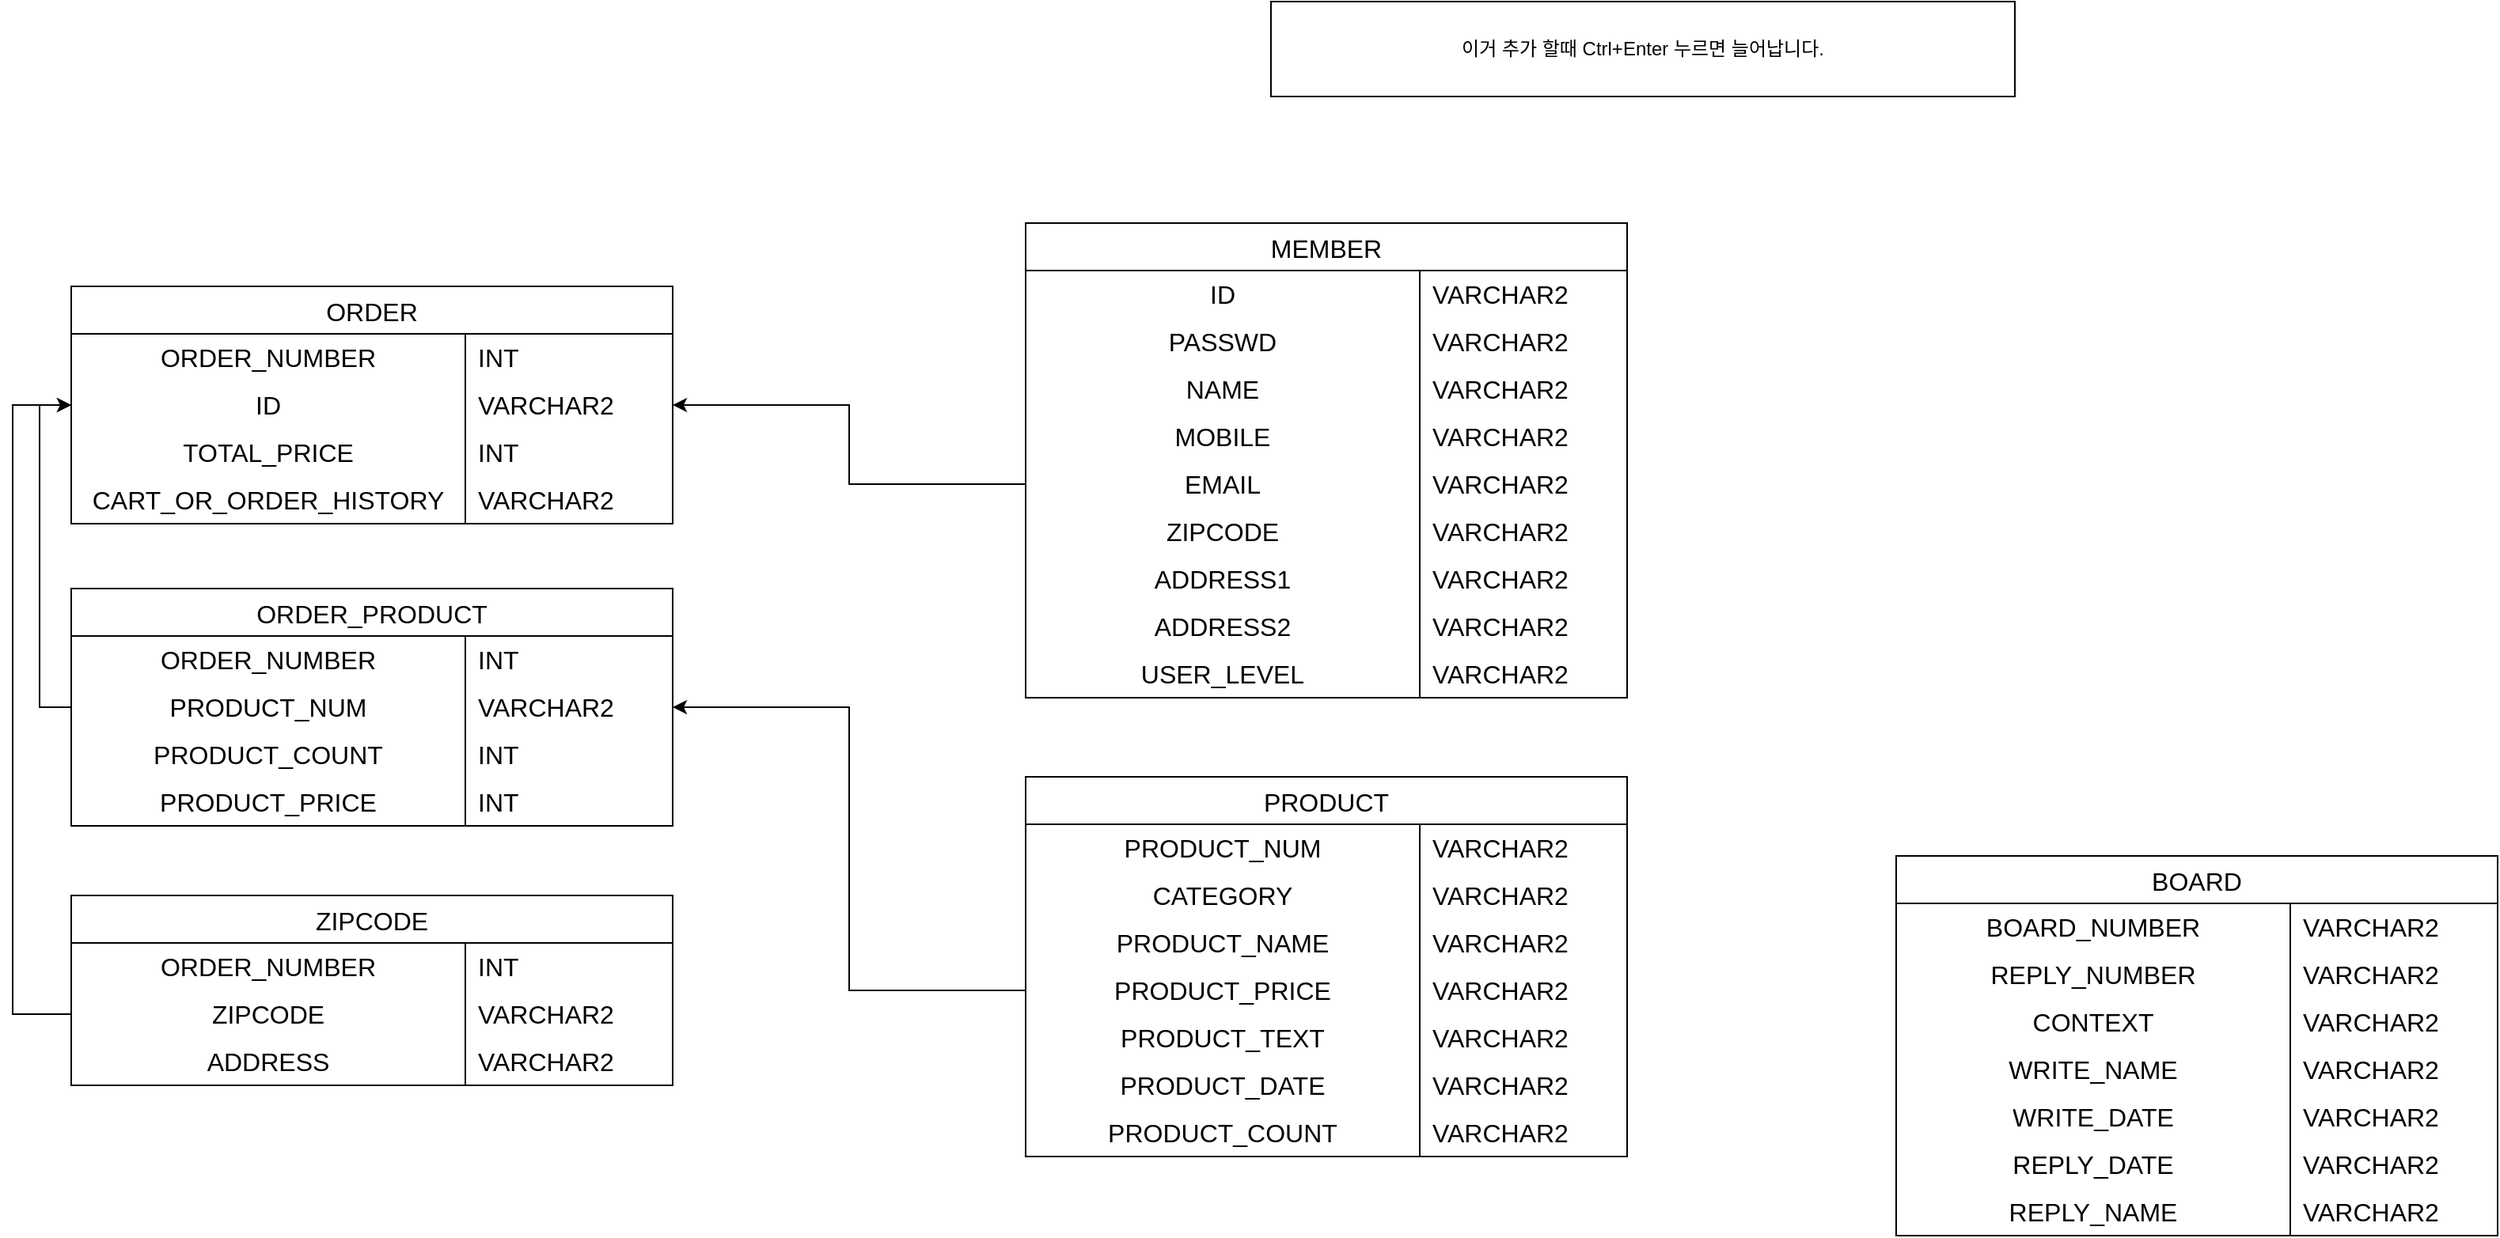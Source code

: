 <mxfile version="21.3.6" type="github">
  <diagram id="C5RBs43oDa-KdzZeNtuy" name="Page-1">
    <mxGraphModel dx="2442" dy="805" grid="1" gridSize="10" guides="1" tooltips="1" connect="1" arrows="1" fold="1" page="1" pageScale="1" pageWidth="827" pageHeight="1169" math="0" shadow="0">
      <root>
        <mxCell id="WIyWlLk6GJQsqaUBKTNV-0" />
        <mxCell id="WIyWlLk6GJQsqaUBKTNV-1" parent="WIyWlLk6GJQsqaUBKTNV-0" />
        <mxCell id="PzeA1g8t8roRzbbfNwXk-88" value="MEMBER" style="shape=table;startSize=30;container=1;collapsible=0;childLayout=tableLayout;fixedRows=1;rowLines=0;fontStyle=0;strokeColor=default;fontSize=16;" parent="WIyWlLk6GJQsqaUBKTNV-1" vertex="1">
          <mxGeometry y="170" width="380" height="300" as="geometry" />
        </mxCell>
        <mxCell id="PzeA1g8t8roRzbbfNwXk-89" value="" style="shape=tableRow;horizontal=0;startSize=0;swimlaneHead=0;swimlaneBody=0;top=0;left=0;bottom=0;right=0;collapsible=0;dropTarget=0;fillColor=none;points=[[0,0.5],[1,0.5]];portConstraint=eastwest;strokeColor=inherit;fontSize=16;" parent="PzeA1g8t8roRzbbfNwXk-88" vertex="1">
          <mxGeometry y="30" width="380" height="30" as="geometry" />
        </mxCell>
        <mxCell id="PzeA1g8t8roRzbbfNwXk-90" value="ID" style="shape=partialRectangle;html=1;whiteSpace=wrap;connectable=0;fillColor=none;top=0;left=0;bottom=0;right=0;overflow=hidden;pointerEvents=1;strokeColor=inherit;fontSize=16;" parent="PzeA1g8t8roRzbbfNwXk-89" vertex="1">
          <mxGeometry width="249" height="30" as="geometry">
            <mxRectangle width="249" height="30" as="alternateBounds" />
          </mxGeometry>
        </mxCell>
        <mxCell id="PzeA1g8t8roRzbbfNwXk-91" value="VARCHAR2" style="shape=partialRectangle;html=1;whiteSpace=wrap;connectable=0;fillColor=none;top=0;left=0;bottom=0;right=0;align=left;spacingLeft=6;overflow=hidden;strokeColor=inherit;fontSize=16;" parent="PzeA1g8t8roRzbbfNwXk-89" vertex="1">
          <mxGeometry x="249" width="131" height="30" as="geometry">
            <mxRectangle width="131" height="30" as="alternateBounds" />
          </mxGeometry>
        </mxCell>
        <mxCell id="PzeA1g8t8roRzbbfNwXk-92" value="" style="shape=tableRow;horizontal=0;startSize=0;swimlaneHead=0;swimlaneBody=0;top=0;left=0;bottom=0;right=0;collapsible=0;dropTarget=0;fillColor=none;points=[[0,0.5],[1,0.5]];portConstraint=eastwest;strokeColor=inherit;fontSize=16;" parent="PzeA1g8t8roRzbbfNwXk-88" vertex="1">
          <mxGeometry y="60" width="380" height="30" as="geometry" />
        </mxCell>
        <mxCell id="PzeA1g8t8roRzbbfNwXk-93" value="PASSWD" style="shape=partialRectangle;html=1;whiteSpace=wrap;connectable=0;fillColor=none;top=0;left=0;bottom=0;right=0;overflow=hidden;strokeColor=inherit;fontSize=16;" parent="PzeA1g8t8roRzbbfNwXk-92" vertex="1">
          <mxGeometry width="249" height="30" as="geometry">
            <mxRectangle width="249" height="30" as="alternateBounds" />
          </mxGeometry>
        </mxCell>
        <mxCell id="PzeA1g8t8roRzbbfNwXk-94" value="VARCHAR2" style="shape=partialRectangle;html=1;whiteSpace=wrap;connectable=0;fillColor=none;top=0;left=0;bottom=0;right=0;align=left;spacingLeft=6;overflow=hidden;strokeColor=inherit;fontSize=16;" parent="PzeA1g8t8roRzbbfNwXk-92" vertex="1">
          <mxGeometry x="249" width="131" height="30" as="geometry">
            <mxRectangle width="131" height="30" as="alternateBounds" />
          </mxGeometry>
        </mxCell>
        <mxCell id="PzeA1g8t8roRzbbfNwXk-95" value="" style="shape=tableRow;horizontal=0;startSize=0;swimlaneHead=0;swimlaneBody=0;top=0;left=0;bottom=0;right=0;collapsible=0;dropTarget=0;fillColor=none;points=[[0,0.5],[1,0.5]];portConstraint=eastwest;strokeColor=inherit;fontSize=16;" parent="PzeA1g8t8roRzbbfNwXk-88" vertex="1">
          <mxGeometry y="90" width="380" height="30" as="geometry" />
        </mxCell>
        <mxCell id="PzeA1g8t8roRzbbfNwXk-96" value="NAME" style="shape=partialRectangle;html=1;whiteSpace=wrap;connectable=0;fillColor=none;top=0;left=0;bottom=0;right=0;overflow=hidden;strokeColor=inherit;fontSize=16;" parent="PzeA1g8t8roRzbbfNwXk-95" vertex="1">
          <mxGeometry width="249" height="30" as="geometry">
            <mxRectangle width="249" height="30" as="alternateBounds" />
          </mxGeometry>
        </mxCell>
        <mxCell id="PzeA1g8t8roRzbbfNwXk-97" value="VARCHAR2" style="shape=partialRectangle;html=1;whiteSpace=wrap;connectable=0;fillColor=none;top=0;left=0;bottom=0;right=0;align=left;spacingLeft=6;overflow=hidden;strokeColor=inherit;fontSize=16;" parent="PzeA1g8t8roRzbbfNwXk-95" vertex="1">
          <mxGeometry x="249" width="131" height="30" as="geometry">
            <mxRectangle width="131" height="30" as="alternateBounds" />
          </mxGeometry>
        </mxCell>
        <mxCell id="PzeA1g8t8roRzbbfNwXk-105" value="" style="shape=tableRow;horizontal=0;startSize=0;swimlaneHead=0;swimlaneBody=0;top=0;left=0;bottom=0;right=0;collapsible=0;dropTarget=0;fillColor=none;points=[[0,0.5],[1,0.5]];portConstraint=eastwest;strokeColor=inherit;fontSize=16;" parent="PzeA1g8t8roRzbbfNwXk-88" vertex="1">
          <mxGeometry y="120" width="380" height="30" as="geometry" />
        </mxCell>
        <mxCell id="PzeA1g8t8roRzbbfNwXk-106" value="MOBILE" style="shape=partialRectangle;html=1;whiteSpace=wrap;connectable=0;fillColor=none;top=0;left=0;bottom=0;right=0;overflow=hidden;strokeColor=inherit;fontSize=16;" parent="PzeA1g8t8roRzbbfNwXk-105" vertex="1">
          <mxGeometry width="249" height="30" as="geometry">
            <mxRectangle width="249" height="30" as="alternateBounds" />
          </mxGeometry>
        </mxCell>
        <mxCell id="PzeA1g8t8roRzbbfNwXk-107" value="VARCHAR2" style="shape=partialRectangle;html=1;whiteSpace=wrap;connectable=0;fillColor=none;top=0;left=0;bottom=0;right=0;align=left;spacingLeft=6;overflow=hidden;strokeColor=inherit;fontSize=16;" parent="PzeA1g8t8roRzbbfNwXk-105" vertex="1">
          <mxGeometry x="249" width="131" height="30" as="geometry">
            <mxRectangle width="131" height="30" as="alternateBounds" />
          </mxGeometry>
        </mxCell>
        <mxCell id="PzeA1g8t8roRzbbfNwXk-108" value="" style="shape=tableRow;horizontal=0;startSize=0;swimlaneHead=0;swimlaneBody=0;top=0;left=0;bottom=0;right=0;collapsible=0;dropTarget=0;fillColor=none;points=[[0,0.5],[1,0.5]];portConstraint=eastwest;strokeColor=inherit;fontSize=16;" parent="PzeA1g8t8roRzbbfNwXk-88" vertex="1">
          <mxGeometry y="150" width="380" height="30" as="geometry" />
        </mxCell>
        <mxCell id="PzeA1g8t8roRzbbfNwXk-109" value="EMAIL" style="shape=partialRectangle;html=1;whiteSpace=wrap;connectable=0;fillColor=none;top=0;left=0;bottom=0;right=0;overflow=hidden;strokeColor=inherit;fontSize=16;" parent="PzeA1g8t8roRzbbfNwXk-108" vertex="1">
          <mxGeometry width="249" height="30" as="geometry">
            <mxRectangle width="249" height="30" as="alternateBounds" />
          </mxGeometry>
        </mxCell>
        <mxCell id="PzeA1g8t8roRzbbfNwXk-110" value="VARCHAR2" style="shape=partialRectangle;html=1;whiteSpace=wrap;connectable=0;fillColor=none;top=0;left=0;bottom=0;right=0;align=left;spacingLeft=6;overflow=hidden;strokeColor=inherit;fontSize=16;" parent="PzeA1g8t8roRzbbfNwXk-108" vertex="1">
          <mxGeometry x="249" width="131" height="30" as="geometry">
            <mxRectangle width="131" height="30" as="alternateBounds" />
          </mxGeometry>
        </mxCell>
        <mxCell id="PzeA1g8t8roRzbbfNwXk-111" value="" style="shape=tableRow;horizontal=0;startSize=0;swimlaneHead=0;swimlaneBody=0;top=0;left=0;bottom=0;right=0;collapsible=0;dropTarget=0;fillColor=none;points=[[0,0.5],[1,0.5]];portConstraint=eastwest;strokeColor=inherit;fontSize=16;" parent="PzeA1g8t8roRzbbfNwXk-88" vertex="1">
          <mxGeometry y="180" width="380" height="30" as="geometry" />
        </mxCell>
        <mxCell id="PzeA1g8t8roRzbbfNwXk-112" value="ZIPCODE" style="shape=partialRectangle;html=1;whiteSpace=wrap;connectable=0;fillColor=none;top=0;left=0;bottom=0;right=0;overflow=hidden;strokeColor=inherit;fontSize=16;" parent="PzeA1g8t8roRzbbfNwXk-111" vertex="1">
          <mxGeometry width="249" height="30" as="geometry">
            <mxRectangle width="249" height="30" as="alternateBounds" />
          </mxGeometry>
        </mxCell>
        <mxCell id="PzeA1g8t8roRzbbfNwXk-113" value="VARCHAR2" style="shape=partialRectangle;html=1;whiteSpace=wrap;connectable=0;fillColor=none;top=0;left=0;bottom=0;right=0;align=left;spacingLeft=6;overflow=hidden;strokeColor=inherit;fontSize=16;" parent="PzeA1g8t8roRzbbfNwXk-111" vertex="1">
          <mxGeometry x="249" width="131" height="30" as="geometry">
            <mxRectangle width="131" height="30" as="alternateBounds" />
          </mxGeometry>
        </mxCell>
        <mxCell id="PzeA1g8t8roRzbbfNwXk-253" value="" style="shape=tableRow;horizontal=0;startSize=0;swimlaneHead=0;swimlaneBody=0;top=0;left=0;bottom=0;right=0;collapsible=0;dropTarget=0;fillColor=none;points=[[0,0.5],[1,0.5]];portConstraint=eastwest;strokeColor=inherit;fontSize=16;" parent="PzeA1g8t8roRzbbfNwXk-88" vertex="1">
          <mxGeometry y="210" width="380" height="30" as="geometry" />
        </mxCell>
        <mxCell id="PzeA1g8t8roRzbbfNwXk-254" value="ADDRESS1" style="shape=partialRectangle;html=1;whiteSpace=wrap;connectable=0;fillColor=none;top=0;left=0;bottom=0;right=0;overflow=hidden;strokeColor=inherit;fontSize=16;" parent="PzeA1g8t8roRzbbfNwXk-253" vertex="1">
          <mxGeometry width="249" height="30" as="geometry">
            <mxRectangle width="249" height="30" as="alternateBounds" />
          </mxGeometry>
        </mxCell>
        <mxCell id="PzeA1g8t8roRzbbfNwXk-255" value="VARCHAR2" style="shape=partialRectangle;html=1;whiteSpace=wrap;connectable=0;fillColor=none;top=0;left=0;bottom=0;right=0;align=left;spacingLeft=6;overflow=hidden;strokeColor=inherit;fontSize=16;" parent="PzeA1g8t8roRzbbfNwXk-253" vertex="1">
          <mxGeometry x="249" width="131" height="30" as="geometry">
            <mxRectangle width="131" height="30" as="alternateBounds" />
          </mxGeometry>
        </mxCell>
        <mxCell id="PzeA1g8t8roRzbbfNwXk-256" value="" style="shape=tableRow;horizontal=0;startSize=0;swimlaneHead=0;swimlaneBody=0;top=0;left=0;bottom=0;right=0;collapsible=0;dropTarget=0;fillColor=none;points=[[0,0.5],[1,0.5]];portConstraint=eastwest;strokeColor=inherit;fontSize=16;" parent="PzeA1g8t8roRzbbfNwXk-88" vertex="1">
          <mxGeometry y="240" width="380" height="30" as="geometry" />
        </mxCell>
        <mxCell id="PzeA1g8t8roRzbbfNwXk-257" value="ADDRESS2" style="shape=partialRectangle;html=1;whiteSpace=wrap;connectable=0;fillColor=none;top=0;left=0;bottom=0;right=0;overflow=hidden;strokeColor=inherit;fontSize=16;" parent="PzeA1g8t8roRzbbfNwXk-256" vertex="1">
          <mxGeometry width="249" height="30" as="geometry">
            <mxRectangle width="249" height="30" as="alternateBounds" />
          </mxGeometry>
        </mxCell>
        <mxCell id="PzeA1g8t8roRzbbfNwXk-258" value="VARCHAR2" style="shape=partialRectangle;html=1;whiteSpace=wrap;connectable=0;fillColor=none;top=0;left=0;bottom=0;right=0;align=left;spacingLeft=6;overflow=hidden;strokeColor=inherit;fontSize=16;" parent="PzeA1g8t8roRzbbfNwXk-256" vertex="1">
          <mxGeometry x="249" width="131" height="30" as="geometry">
            <mxRectangle width="131" height="30" as="alternateBounds" />
          </mxGeometry>
        </mxCell>
        <mxCell id="PzeA1g8t8roRzbbfNwXk-259" value="" style="shape=tableRow;horizontal=0;startSize=0;swimlaneHead=0;swimlaneBody=0;top=0;left=0;bottom=0;right=0;collapsible=0;dropTarget=0;fillColor=none;points=[[0,0.5],[1,0.5]];portConstraint=eastwest;strokeColor=inherit;fontSize=16;" parent="PzeA1g8t8roRzbbfNwXk-88" vertex="1">
          <mxGeometry y="270" width="380" height="30" as="geometry" />
        </mxCell>
        <mxCell id="PzeA1g8t8roRzbbfNwXk-260" value="USER_LEVEL" style="shape=partialRectangle;html=1;whiteSpace=wrap;connectable=0;fillColor=none;top=0;left=0;bottom=0;right=0;overflow=hidden;strokeColor=inherit;fontSize=16;" parent="PzeA1g8t8roRzbbfNwXk-259" vertex="1">
          <mxGeometry width="249" height="30" as="geometry">
            <mxRectangle width="249" height="30" as="alternateBounds" />
          </mxGeometry>
        </mxCell>
        <mxCell id="PzeA1g8t8roRzbbfNwXk-261" value="VARCHAR2" style="shape=partialRectangle;html=1;whiteSpace=wrap;connectable=0;fillColor=none;top=0;left=0;bottom=0;right=0;align=left;spacingLeft=6;overflow=hidden;strokeColor=inherit;fontSize=16;" parent="PzeA1g8t8roRzbbfNwXk-259" vertex="1">
          <mxGeometry x="249" width="131" height="30" as="geometry">
            <mxRectangle width="131" height="30" as="alternateBounds" />
          </mxGeometry>
        </mxCell>
        <mxCell id="PzeA1g8t8roRzbbfNwXk-252" value="이거 추가 할때 Ctrl+Enter 누르면 늘어납니다." style="rounded=0;whiteSpace=wrap;html=1;" parent="WIyWlLk6GJQsqaUBKTNV-1" vertex="1">
          <mxGeometry x="155" y="30" width="470" height="60" as="geometry" />
        </mxCell>
        <mxCell id="PzeA1g8t8roRzbbfNwXk-263" value="PRODUCT" style="shape=table;startSize=30;container=1;collapsible=0;childLayout=tableLayout;fixedRows=1;rowLines=0;fontStyle=0;strokeColor=default;fontSize=16;" parent="WIyWlLk6GJQsqaUBKTNV-1" vertex="1">
          <mxGeometry y="520" width="380" height="240" as="geometry" />
        </mxCell>
        <mxCell id="PzeA1g8t8roRzbbfNwXk-264" value="" style="shape=tableRow;horizontal=0;startSize=0;swimlaneHead=0;swimlaneBody=0;top=0;left=0;bottom=0;right=0;collapsible=0;dropTarget=0;fillColor=none;points=[[0,0.5],[1,0.5]];portConstraint=eastwest;strokeColor=inherit;fontSize=16;" parent="PzeA1g8t8roRzbbfNwXk-263" vertex="1">
          <mxGeometry y="30" width="380" height="30" as="geometry" />
        </mxCell>
        <mxCell id="PzeA1g8t8roRzbbfNwXk-265" value="PRODUCT_NUM" style="shape=partialRectangle;html=1;whiteSpace=wrap;connectable=0;fillColor=none;top=0;left=0;bottom=0;right=0;overflow=hidden;pointerEvents=1;strokeColor=inherit;fontSize=16;" parent="PzeA1g8t8roRzbbfNwXk-264" vertex="1">
          <mxGeometry width="249" height="30" as="geometry">
            <mxRectangle width="249" height="30" as="alternateBounds" />
          </mxGeometry>
        </mxCell>
        <mxCell id="PzeA1g8t8roRzbbfNwXk-266" value="VARCHAR2" style="shape=partialRectangle;html=1;whiteSpace=wrap;connectable=0;fillColor=none;top=0;left=0;bottom=0;right=0;align=left;spacingLeft=6;overflow=hidden;strokeColor=inherit;fontSize=16;" parent="PzeA1g8t8roRzbbfNwXk-264" vertex="1">
          <mxGeometry x="249" width="131" height="30" as="geometry">
            <mxRectangle width="131" height="30" as="alternateBounds" />
          </mxGeometry>
        </mxCell>
        <mxCell id="PzeA1g8t8roRzbbfNwXk-267" value="" style="shape=tableRow;horizontal=0;startSize=0;swimlaneHead=0;swimlaneBody=0;top=0;left=0;bottom=0;right=0;collapsible=0;dropTarget=0;fillColor=none;points=[[0,0.5],[1,0.5]];portConstraint=eastwest;strokeColor=inherit;fontSize=16;" parent="PzeA1g8t8roRzbbfNwXk-263" vertex="1">
          <mxGeometry y="60" width="380" height="30" as="geometry" />
        </mxCell>
        <mxCell id="PzeA1g8t8roRzbbfNwXk-268" value="CATEGORY" style="shape=partialRectangle;html=1;whiteSpace=wrap;connectable=0;fillColor=none;top=0;left=0;bottom=0;right=0;overflow=hidden;strokeColor=inherit;fontSize=16;" parent="PzeA1g8t8roRzbbfNwXk-267" vertex="1">
          <mxGeometry width="249" height="30" as="geometry">
            <mxRectangle width="249" height="30" as="alternateBounds" />
          </mxGeometry>
        </mxCell>
        <mxCell id="PzeA1g8t8roRzbbfNwXk-269" value="VARCHAR2" style="shape=partialRectangle;html=1;whiteSpace=wrap;connectable=0;fillColor=none;top=0;left=0;bottom=0;right=0;align=left;spacingLeft=6;overflow=hidden;strokeColor=inherit;fontSize=16;" parent="PzeA1g8t8roRzbbfNwXk-267" vertex="1">
          <mxGeometry x="249" width="131" height="30" as="geometry">
            <mxRectangle width="131" height="30" as="alternateBounds" />
          </mxGeometry>
        </mxCell>
        <mxCell id="PzeA1g8t8roRzbbfNwXk-270" value="" style="shape=tableRow;horizontal=0;startSize=0;swimlaneHead=0;swimlaneBody=0;top=0;left=0;bottom=0;right=0;collapsible=0;dropTarget=0;fillColor=none;points=[[0,0.5],[1,0.5]];portConstraint=eastwest;strokeColor=inherit;fontSize=16;" parent="PzeA1g8t8roRzbbfNwXk-263" vertex="1">
          <mxGeometry y="90" width="380" height="30" as="geometry" />
        </mxCell>
        <mxCell id="PzeA1g8t8roRzbbfNwXk-271" value="PRODUCT_NAME" style="shape=partialRectangle;html=1;whiteSpace=wrap;connectable=0;fillColor=none;top=0;left=0;bottom=0;right=0;overflow=hidden;strokeColor=inherit;fontSize=16;" parent="PzeA1g8t8roRzbbfNwXk-270" vertex="1">
          <mxGeometry width="249" height="30" as="geometry">
            <mxRectangle width="249" height="30" as="alternateBounds" />
          </mxGeometry>
        </mxCell>
        <mxCell id="PzeA1g8t8roRzbbfNwXk-272" value="VARCHAR2" style="shape=partialRectangle;html=1;whiteSpace=wrap;connectable=0;fillColor=none;top=0;left=0;bottom=0;right=0;align=left;spacingLeft=6;overflow=hidden;strokeColor=inherit;fontSize=16;" parent="PzeA1g8t8roRzbbfNwXk-270" vertex="1">
          <mxGeometry x="249" width="131" height="30" as="geometry">
            <mxRectangle width="131" height="30" as="alternateBounds" />
          </mxGeometry>
        </mxCell>
        <mxCell id="PzeA1g8t8roRzbbfNwXk-273" value="" style="shape=tableRow;horizontal=0;startSize=0;swimlaneHead=0;swimlaneBody=0;top=0;left=0;bottom=0;right=0;collapsible=0;dropTarget=0;fillColor=none;points=[[0,0.5],[1,0.5]];portConstraint=eastwest;strokeColor=inherit;fontSize=16;" parent="PzeA1g8t8roRzbbfNwXk-263" vertex="1">
          <mxGeometry y="120" width="380" height="30" as="geometry" />
        </mxCell>
        <mxCell id="PzeA1g8t8roRzbbfNwXk-274" value="PRODUCT_PRICE" style="shape=partialRectangle;html=1;whiteSpace=wrap;connectable=0;fillColor=none;top=0;left=0;bottom=0;right=0;overflow=hidden;strokeColor=inherit;fontSize=16;" parent="PzeA1g8t8roRzbbfNwXk-273" vertex="1">
          <mxGeometry width="249" height="30" as="geometry">
            <mxRectangle width="249" height="30" as="alternateBounds" />
          </mxGeometry>
        </mxCell>
        <mxCell id="PzeA1g8t8roRzbbfNwXk-275" value="VARCHAR2" style="shape=partialRectangle;html=1;whiteSpace=wrap;connectable=0;fillColor=none;top=0;left=0;bottom=0;right=0;align=left;spacingLeft=6;overflow=hidden;strokeColor=inherit;fontSize=16;" parent="PzeA1g8t8roRzbbfNwXk-273" vertex="1">
          <mxGeometry x="249" width="131" height="30" as="geometry">
            <mxRectangle width="131" height="30" as="alternateBounds" />
          </mxGeometry>
        </mxCell>
        <mxCell id="PzeA1g8t8roRzbbfNwXk-276" value="" style="shape=tableRow;horizontal=0;startSize=0;swimlaneHead=0;swimlaneBody=0;top=0;left=0;bottom=0;right=0;collapsible=0;dropTarget=0;fillColor=none;points=[[0,0.5],[1,0.5]];portConstraint=eastwest;strokeColor=inherit;fontSize=16;" parent="PzeA1g8t8roRzbbfNwXk-263" vertex="1">
          <mxGeometry y="150" width="380" height="30" as="geometry" />
        </mxCell>
        <mxCell id="PzeA1g8t8roRzbbfNwXk-277" value="PRODUCT_TEXT" style="shape=partialRectangle;html=1;whiteSpace=wrap;connectable=0;fillColor=none;top=0;left=0;bottom=0;right=0;overflow=hidden;strokeColor=inherit;fontSize=16;" parent="PzeA1g8t8roRzbbfNwXk-276" vertex="1">
          <mxGeometry width="249" height="30" as="geometry">
            <mxRectangle width="249" height="30" as="alternateBounds" />
          </mxGeometry>
        </mxCell>
        <mxCell id="PzeA1g8t8roRzbbfNwXk-278" value="VARCHAR2" style="shape=partialRectangle;html=1;whiteSpace=wrap;connectable=0;fillColor=none;top=0;left=0;bottom=0;right=0;align=left;spacingLeft=6;overflow=hidden;strokeColor=inherit;fontSize=16;" parent="PzeA1g8t8roRzbbfNwXk-276" vertex="1">
          <mxGeometry x="249" width="131" height="30" as="geometry">
            <mxRectangle width="131" height="30" as="alternateBounds" />
          </mxGeometry>
        </mxCell>
        <mxCell id="PzeA1g8t8roRzbbfNwXk-279" value="" style="shape=tableRow;horizontal=0;startSize=0;swimlaneHead=0;swimlaneBody=0;top=0;left=0;bottom=0;right=0;collapsible=0;dropTarget=0;fillColor=none;points=[[0,0.5],[1,0.5]];portConstraint=eastwest;strokeColor=inherit;fontSize=16;" parent="PzeA1g8t8roRzbbfNwXk-263" vertex="1">
          <mxGeometry y="180" width="380" height="30" as="geometry" />
        </mxCell>
        <mxCell id="PzeA1g8t8roRzbbfNwXk-280" value="PRODUCT_DATE" style="shape=partialRectangle;html=1;whiteSpace=wrap;connectable=0;fillColor=none;top=0;left=0;bottom=0;right=0;overflow=hidden;strokeColor=inherit;fontSize=16;" parent="PzeA1g8t8roRzbbfNwXk-279" vertex="1">
          <mxGeometry width="249" height="30" as="geometry">
            <mxRectangle width="249" height="30" as="alternateBounds" />
          </mxGeometry>
        </mxCell>
        <mxCell id="PzeA1g8t8roRzbbfNwXk-281" value="VARCHAR2" style="shape=partialRectangle;html=1;whiteSpace=wrap;connectable=0;fillColor=none;top=0;left=0;bottom=0;right=0;align=left;spacingLeft=6;overflow=hidden;strokeColor=inherit;fontSize=16;" parent="PzeA1g8t8roRzbbfNwXk-279" vertex="1">
          <mxGeometry x="249" width="131" height="30" as="geometry">
            <mxRectangle width="131" height="30" as="alternateBounds" />
          </mxGeometry>
        </mxCell>
        <mxCell id="PzeA1g8t8roRzbbfNwXk-348" value="" style="shape=tableRow;horizontal=0;startSize=0;swimlaneHead=0;swimlaneBody=0;top=0;left=0;bottom=0;right=0;collapsible=0;dropTarget=0;fillColor=none;points=[[0,0.5],[1,0.5]];portConstraint=eastwest;strokeColor=inherit;fontSize=16;" parent="PzeA1g8t8roRzbbfNwXk-263" vertex="1">
          <mxGeometry y="210" width="380" height="30" as="geometry" />
        </mxCell>
        <mxCell id="PzeA1g8t8roRzbbfNwXk-349" value="PRODUCT_COUNT" style="shape=partialRectangle;html=1;whiteSpace=wrap;connectable=0;fillColor=none;top=0;left=0;bottom=0;right=0;overflow=hidden;strokeColor=inherit;fontSize=16;" parent="PzeA1g8t8roRzbbfNwXk-348" vertex="1">
          <mxGeometry width="249" height="30" as="geometry">
            <mxRectangle width="249" height="30" as="alternateBounds" />
          </mxGeometry>
        </mxCell>
        <mxCell id="PzeA1g8t8roRzbbfNwXk-350" value="VARCHAR2" style="shape=partialRectangle;html=1;whiteSpace=wrap;connectable=0;fillColor=none;top=0;left=0;bottom=0;right=0;align=left;spacingLeft=6;overflow=hidden;strokeColor=inherit;fontSize=16;" parent="PzeA1g8t8roRzbbfNwXk-348" vertex="1">
          <mxGeometry x="249" width="131" height="30" as="geometry">
            <mxRectangle width="131" height="30" as="alternateBounds" />
          </mxGeometry>
        </mxCell>
        <mxCell id="PzeA1g8t8roRzbbfNwXk-310" value="BOARD" style="shape=table;startSize=30;container=1;collapsible=0;childLayout=tableLayout;fixedRows=1;rowLines=0;fontStyle=0;strokeColor=default;fontSize=16;" parent="WIyWlLk6GJQsqaUBKTNV-1" vertex="1">
          <mxGeometry x="550" y="570" width="380" height="240" as="geometry" />
        </mxCell>
        <mxCell id="PzeA1g8t8roRzbbfNwXk-311" value="" style="shape=tableRow;horizontal=0;startSize=0;swimlaneHead=0;swimlaneBody=0;top=0;left=0;bottom=0;right=0;collapsible=0;dropTarget=0;fillColor=none;points=[[0,0.5],[1,0.5]];portConstraint=eastwest;strokeColor=inherit;fontSize=16;" parent="PzeA1g8t8roRzbbfNwXk-310" vertex="1">
          <mxGeometry y="30" width="380" height="30" as="geometry" />
        </mxCell>
        <mxCell id="PzeA1g8t8roRzbbfNwXk-312" value="BOARD_NUMBER" style="shape=partialRectangle;html=1;whiteSpace=wrap;connectable=0;fillColor=none;top=0;left=0;bottom=0;right=0;overflow=hidden;pointerEvents=1;strokeColor=inherit;fontSize=16;" parent="PzeA1g8t8roRzbbfNwXk-311" vertex="1">
          <mxGeometry width="249" height="30" as="geometry">
            <mxRectangle width="249" height="30" as="alternateBounds" />
          </mxGeometry>
        </mxCell>
        <mxCell id="PzeA1g8t8roRzbbfNwXk-313" value="VARCHAR2" style="shape=partialRectangle;html=1;whiteSpace=wrap;connectable=0;fillColor=none;top=0;left=0;bottom=0;right=0;align=left;spacingLeft=6;overflow=hidden;strokeColor=inherit;fontSize=16;" parent="PzeA1g8t8roRzbbfNwXk-311" vertex="1">
          <mxGeometry x="249" width="131" height="30" as="geometry">
            <mxRectangle width="131" height="30" as="alternateBounds" />
          </mxGeometry>
        </mxCell>
        <mxCell id="PzeA1g8t8roRzbbfNwXk-314" value="" style="shape=tableRow;horizontal=0;startSize=0;swimlaneHead=0;swimlaneBody=0;top=0;left=0;bottom=0;right=0;collapsible=0;dropTarget=0;fillColor=none;points=[[0,0.5],[1,0.5]];portConstraint=eastwest;strokeColor=inherit;fontSize=16;" parent="PzeA1g8t8roRzbbfNwXk-310" vertex="1">
          <mxGeometry y="60" width="380" height="30" as="geometry" />
        </mxCell>
        <mxCell id="PzeA1g8t8roRzbbfNwXk-315" value="REPLY_NUMBER" style="shape=partialRectangle;html=1;whiteSpace=wrap;connectable=0;fillColor=none;top=0;left=0;bottom=0;right=0;overflow=hidden;strokeColor=inherit;fontSize=16;" parent="PzeA1g8t8roRzbbfNwXk-314" vertex="1">
          <mxGeometry width="249" height="30" as="geometry">
            <mxRectangle width="249" height="30" as="alternateBounds" />
          </mxGeometry>
        </mxCell>
        <mxCell id="PzeA1g8t8roRzbbfNwXk-316" value="VARCHAR2" style="shape=partialRectangle;html=1;whiteSpace=wrap;connectable=0;fillColor=none;top=0;left=0;bottom=0;right=0;align=left;spacingLeft=6;overflow=hidden;strokeColor=inherit;fontSize=16;" parent="PzeA1g8t8roRzbbfNwXk-314" vertex="1">
          <mxGeometry x="249" width="131" height="30" as="geometry">
            <mxRectangle width="131" height="30" as="alternateBounds" />
          </mxGeometry>
        </mxCell>
        <mxCell id="PzeA1g8t8roRzbbfNwXk-317" value="" style="shape=tableRow;horizontal=0;startSize=0;swimlaneHead=0;swimlaneBody=0;top=0;left=0;bottom=0;right=0;collapsible=0;dropTarget=0;fillColor=none;points=[[0,0.5],[1,0.5]];portConstraint=eastwest;strokeColor=inherit;fontSize=16;" parent="PzeA1g8t8roRzbbfNwXk-310" vertex="1">
          <mxGeometry y="90" width="380" height="30" as="geometry" />
        </mxCell>
        <mxCell id="PzeA1g8t8roRzbbfNwXk-318" value="CONTEXT" style="shape=partialRectangle;html=1;whiteSpace=wrap;connectable=0;fillColor=none;top=0;left=0;bottom=0;right=0;overflow=hidden;strokeColor=inherit;fontSize=16;" parent="PzeA1g8t8roRzbbfNwXk-317" vertex="1">
          <mxGeometry width="249" height="30" as="geometry">
            <mxRectangle width="249" height="30" as="alternateBounds" />
          </mxGeometry>
        </mxCell>
        <mxCell id="PzeA1g8t8roRzbbfNwXk-319" value="VARCHAR2" style="shape=partialRectangle;html=1;whiteSpace=wrap;connectable=0;fillColor=none;top=0;left=0;bottom=0;right=0;align=left;spacingLeft=6;overflow=hidden;strokeColor=inherit;fontSize=16;" parent="PzeA1g8t8roRzbbfNwXk-317" vertex="1">
          <mxGeometry x="249" width="131" height="30" as="geometry">
            <mxRectangle width="131" height="30" as="alternateBounds" />
          </mxGeometry>
        </mxCell>
        <mxCell id="PzeA1g8t8roRzbbfNwXk-320" value="" style="shape=tableRow;horizontal=0;startSize=0;swimlaneHead=0;swimlaneBody=0;top=0;left=0;bottom=0;right=0;collapsible=0;dropTarget=0;fillColor=none;points=[[0,0.5],[1,0.5]];portConstraint=eastwest;strokeColor=inherit;fontSize=16;" parent="PzeA1g8t8roRzbbfNwXk-310" vertex="1">
          <mxGeometry y="120" width="380" height="30" as="geometry" />
        </mxCell>
        <mxCell id="PzeA1g8t8roRzbbfNwXk-321" value="WRITE_NAME" style="shape=partialRectangle;html=1;whiteSpace=wrap;connectable=0;fillColor=none;top=0;left=0;bottom=0;right=0;overflow=hidden;strokeColor=inherit;fontSize=16;" parent="PzeA1g8t8roRzbbfNwXk-320" vertex="1">
          <mxGeometry width="249" height="30" as="geometry">
            <mxRectangle width="249" height="30" as="alternateBounds" />
          </mxGeometry>
        </mxCell>
        <mxCell id="PzeA1g8t8roRzbbfNwXk-322" value="VARCHAR2" style="shape=partialRectangle;html=1;whiteSpace=wrap;connectable=0;fillColor=none;top=0;left=0;bottom=0;right=0;align=left;spacingLeft=6;overflow=hidden;strokeColor=inherit;fontSize=16;" parent="PzeA1g8t8roRzbbfNwXk-320" vertex="1">
          <mxGeometry x="249" width="131" height="30" as="geometry">
            <mxRectangle width="131" height="30" as="alternateBounds" />
          </mxGeometry>
        </mxCell>
        <mxCell id="PzeA1g8t8roRzbbfNwXk-323" value="" style="shape=tableRow;horizontal=0;startSize=0;swimlaneHead=0;swimlaneBody=0;top=0;left=0;bottom=0;right=0;collapsible=0;dropTarget=0;fillColor=none;points=[[0,0.5],[1,0.5]];portConstraint=eastwest;strokeColor=inherit;fontSize=16;" parent="PzeA1g8t8roRzbbfNwXk-310" vertex="1">
          <mxGeometry y="150" width="380" height="30" as="geometry" />
        </mxCell>
        <mxCell id="PzeA1g8t8roRzbbfNwXk-324" value="WRITE_DATE" style="shape=partialRectangle;html=1;whiteSpace=wrap;connectable=0;fillColor=none;top=0;left=0;bottom=0;right=0;overflow=hidden;strokeColor=inherit;fontSize=16;" parent="PzeA1g8t8roRzbbfNwXk-323" vertex="1">
          <mxGeometry width="249" height="30" as="geometry">
            <mxRectangle width="249" height="30" as="alternateBounds" />
          </mxGeometry>
        </mxCell>
        <mxCell id="PzeA1g8t8roRzbbfNwXk-325" value="VARCHAR2" style="shape=partialRectangle;html=1;whiteSpace=wrap;connectable=0;fillColor=none;top=0;left=0;bottom=0;right=0;align=left;spacingLeft=6;overflow=hidden;strokeColor=inherit;fontSize=16;" parent="PzeA1g8t8roRzbbfNwXk-323" vertex="1">
          <mxGeometry x="249" width="131" height="30" as="geometry">
            <mxRectangle width="131" height="30" as="alternateBounds" />
          </mxGeometry>
        </mxCell>
        <mxCell id="PzeA1g8t8roRzbbfNwXk-326" value="" style="shape=tableRow;horizontal=0;startSize=0;swimlaneHead=0;swimlaneBody=0;top=0;left=0;bottom=0;right=0;collapsible=0;dropTarget=0;fillColor=none;points=[[0,0.5],[1,0.5]];portConstraint=eastwest;strokeColor=inherit;fontSize=16;" parent="PzeA1g8t8roRzbbfNwXk-310" vertex="1">
          <mxGeometry y="180" width="380" height="30" as="geometry" />
        </mxCell>
        <mxCell id="PzeA1g8t8roRzbbfNwXk-327" value="REPLY_DATE" style="shape=partialRectangle;html=1;whiteSpace=wrap;connectable=0;fillColor=none;top=0;left=0;bottom=0;right=0;overflow=hidden;strokeColor=inherit;fontSize=16;" parent="PzeA1g8t8roRzbbfNwXk-326" vertex="1">
          <mxGeometry width="249" height="30" as="geometry">
            <mxRectangle width="249" height="30" as="alternateBounds" />
          </mxGeometry>
        </mxCell>
        <mxCell id="PzeA1g8t8roRzbbfNwXk-328" value="VARCHAR2" style="shape=partialRectangle;html=1;whiteSpace=wrap;connectable=0;fillColor=none;top=0;left=0;bottom=0;right=0;align=left;spacingLeft=6;overflow=hidden;strokeColor=inherit;fontSize=16;" parent="PzeA1g8t8roRzbbfNwXk-326" vertex="1">
          <mxGeometry x="249" width="131" height="30" as="geometry">
            <mxRectangle width="131" height="30" as="alternateBounds" />
          </mxGeometry>
        </mxCell>
        <mxCell id="PzeA1g8t8roRzbbfNwXk-329" value="" style="shape=tableRow;horizontal=0;startSize=0;swimlaneHead=0;swimlaneBody=0;top=0;left=0;bottom=0;right=0;collapsible=0;dropTarget=0;fillColor=none;points=[[0,0.5],[1,0.5]];portConstraint=eastwest;strokeColor=inherit;fontSize=16;" parent="PzeA1g8t8roRzbbfNwXk-310" vertex="1">
          <mxGeometry y="210" width="380" height="30" as="geometry" />
        </mxCell>
        <mxCell id="PzeA1g8t8roRzbbfNwXk-330" value="REPLY_NAME" style="shape=partialRectangle;html=1;whiteSpace=wrap;connectable=0;fillColor=none;top=0;left=0;bottom=0;right=0;overflow=hidden;strokeColor=inherit;fontSize=16;" parent="PzeA1g8t8roRzbbfNwXk-329" vertex="1">
          <mxGeometry width="249" height="30" as="geometry">
            <mxRectangle width="249" height="30" as="alternateBounds" />
          </mxGeometry>
        </mxCell>
        <mxCell id="PzeA1g8t8roRzbbfNwXk-331" value="VARCHAR2" style="shape=partialRectangle;html=1;whiteSpace=wrap;connectable=0;fillColor=none;top=0;left=0;bottom=0;right=0;align=left;spacingLeft=6;overflow=hidden;strokeColor=inherit;fontSize=16;" parent="PzeA1g8t8roRzbbfNwXk-329" vertex="1">
          <mxGeometry x="249" width="131" height="30" as="geometry">
            <mxRectangle width="131" height="30" as="alternateBounds" />
          </mxGeometry>
        </mxCell>
        <mxCell id="PzeA1g8t8roRzbbfNwXk-335" value="ORDER" style="shape=table;startSize=30;container=1;collapsible=0;childLayout=tableLayout;fixedRows=1;rowLines=0;fontStyle=0;strokeColor=default;fontSize=16;" parent="WIyWlLk6GJQsqaUBKTNV-1" vertex="1">
          <mxGeometry x="-603" y="210" width="380" height="150" as="geometry" />
        </mxCell>
        <mxCell id="PzeA1g8t8roRzbbfNwXk-336" value="" style="shape=tableRow;horizontal=0;startSize=0;swimlaneHead=0;swimlaneBody=0;top=0;left=0;bottom=0;right=0;collapsible=0;dropTarget=0;fillColor=none;points=[[0,0.5],[1,0.5]];portConstraint=eastwest;strokeColor=inherit;fontSize=16;" parent="PzeA1g8t8roRzbbfNwXk-335" vertex="1">
          <mxGeometry y="30" width="380" height="30" as="geometry" />
        </mxCell>
        <mxCell id="PzeA1g8t8roRzbbfNwXk-337" value="ORDER_NUMBER" style="shape=partialRectangle;html=1;whiteSpace=wrap;connectable=0;fillColor=none;top=0;left=0;bottom=0;right=0;overflow=hidden;pointerEvents=1;strokeColor=inherit;fontSize=16;" parent="PzeA1g8t8roRzbbfNwXk-336" vertex="1">
          <mxGeometry width="249" height="30" as="geometry">
            <mxRectangle width="249" height="30" as="alternateBounds" />
          </mxGeometry>
        </mxCell>
        <mxCell id="PzeA1g8t8roRzbbfNwXk-338" value="INT" style="shape=partialRectangle;html=1;whiteSpace=wrap;connectable=0;fillColor=none;top=0;left=0;bottom=0;right=0;align=left;spacingLeft=6;overflow=hidden;strokeColor=inherit;fontSize=16;" parent="PzeA1g8t8roRzbbfNwXk-336" vertex="1">
          <mxGeometry x="249" width="131" height="30" as="geometry">
            <mxRectangle width="131" height="30" as="alternateBounds" />
          </mxGeometry>
        </mxCell>
        <mxCell id="PzeA1g8t8roRzbbfNwXk-342" value="" style="shape=tableRow;horizontal=0;startSize=0;swimlaneHead=0;swimlaneBody=0;top=0;left=0;bottom=0;right=0;collapsible=0;dropTarget=0;fillColor=none;points=[[0,0.5],[1,0.5]];portConstraint=eastwest;strokeColor=inherit;fontSize=16;" parent="PzeA1g8t8roRzbbfNwXk-335" vertex="1">
          <mxGeometry y="60" width="380" height="30" as="geometry" />
        </mxCell>
        <mxCell id="PzeA1g8t8roRzbbfNwXk-343" value="ID" style="shape=partialRectangle;html=1;whiteSpace=wrap;connectable=0;fillColor=none;top=0;left=0;bottom=0;right=0;overflow=hidden;strokeColor=inherit;fontSize=16;" parent="PzeA1g8t8roRzbbfNwXk-342" vertex="1">
          <mxGeometry width="249" height="30" as="geometry">
            <mxRectangle width="249" height="30" as="alternateBounds" />
          </mxGeometry>
        </mxCell>
        <mxCell id="PzeA1g8t8roRzbbfNwXk-344" value="VARCHAR2" style="shape=partialRectangle;html=1;whiteSpace=wrap;connectable=0;fillColor=none;top=0;left=0;bottom=0;right=0;align=left;spacingLeft=6;overflow=hidden;strokeColor=inherit;fontSize=16;" parent="PzeA1g8t8roRzbbfNwXk-342" vertex="1">
          <mxGeometry x="249" width="131" height="30" as="geometry">
            <mxRectangle width="131" height="30" as="alternateBounds" />
          </mxGeometry>
        </mxCell>
        <mxCell id="PzeA1g8t8roRzbbfNwXk-345" value="" style="shape=tableRow;horizontal=0;startSize=0;swimlaneHead=0;swimlaneBody=0;top=0;left=0;bottom=0;right=0;collapsible=0;dropTarget=0;fillColor=none;points=[[0,0.5],[1,0.5]];portConstraint=eastwest;strokeColor=inherit;fontSize=16;" parent="PzeA1g8t8roRzbbfNwXk-335" vertex="1">
          <mxGeometry y="90" width="380" height="30" as="geometry" />
        </mxCell>
        <mxCell id="PzeA1g8t8roRzbbfNwXk-346" value="TOTAL_PRICE" style="shape=partialRectangle;html=1;whiteSpace=wrap;connectable=0;fillColor=none;top=0;left=0;bottom=0;right=0;overflow=hidden;strokeColor=inherit;fontSize=16;" parent="PzeA1g8t8roRzbbfNwXk-345" vertex="1">
          <mxGeometry width="249" height="30" as="geometry">
            <mxRectangle width="249" height="30" as="alternateBounds" />
          </mxGeometry>
        </mxCell>
        <mxCell id="PzeA1g8t8roRzbbfNwXk-347" value="INT" style="shape=partialRectangle;html=1;whiteSpace=wrap;connectable=0;fillColor=none;top=0;left=0;bottom=0;right=0;align=left;spacingLeft=6;overflow=hidden;strokeColor=inherit;fontSize=16;" parent="PzeA1g8t8roRzbbfNwXk-345" vertex="1">
          <mxGeometry x="249" width="131" height="30" as="geometry">
            <mxRectangle width="131" height="30" as="alternateBounds" />
          </mxGeometry>
        </mxCell>
        <mxCell id="PzeA1g8t8roRzbbfNwXk-351" value="" style="shape=tableRow;horizontal=0;startSize=0;swimlaneHead=0;swimlaneBody=0;top=0;left=0;bottom=0;right=0;collapsible=0;dropTarget=0;fillColor=none;points=[[0,0.5],[1,0.5]];portConstraint=eastwest;strokeColor=inherit;fontSize=16;" parent="PzeA1g8t8roRzbbfNwXk-335" vertex="1">
          <mxGeometry y="120" width="380" height="30" as="geometry" />
        </mxCell>
        <mxCell id="PzeA1g8t8roRzbbfNwXk-352" value="CART_OR_ORDER_HISTORY" style="shape=partialRectangle;html=1;whiteSpace=wrap;connectable=0;fillColor=none;top=0;left=0;bottom=0;right=0;overflow=hidden;strokeColor=inherit;fontSize=16;" parent="PzeA1g8t8roRzbbfNwXk-351" vertex="1">
          <mxGeometry width="249" height="30" as="geometry">
            <mxRectangle width="249" height="30" as="alternateBounds" />
          </mxGeometry>
        </mxCell>
        <mxCell id="PzeA1g8t8roRzbbfNwXk-353" value="VARCHAR2" style="shape=partialRectangle;html=1;whiteSpace=wrap;connectable=0;fillColor=none;top=0;left=0;bottom=0;right=0;align=left;spacingLeft=6;overflow=hidden;strokeColor=inherit;fontSize=16;" parent="PzeA1g8t8roRzbbfNwXk-351" vertex="1">
          <mxGeometry x="249" width="131" height="30" as="geometry">
            <mxRectangle width="131" height="30" as="alternateBounds" />
          </mxGeometry>
        </mxCell>
        <mxCell id="IyXW8EZTBRa-o0v6CPnd-0" value="ZIPCODE" style="shape=table;startSize=30;container=1;collapsible=0;childLayout=tableLayout;fixedRows=1;rowLines=0;fontStyle=0;strokeColor=default;fontSize=16;" parent="WIyWlLk6GJQsqaUBKTNV-1" vertex="1">
          <mxGeometry x="-603" y="595" width="380" height="120" as="geometry" />
        </mxCell>
        <mxCell id="IyXW8EZTBRa-o0v6CPnd-1" value="" style="shape=tableRow;horizontal=0;startSize=0;swimlaneHead=0;swimlaneBody=0;top=0;left=0;bottom=0;right=0;collapsible=0;dropTarget=0;fillColor=none;points=[[0,0.5],[1,0.5]];portConstraint=eastwest;strokeColor=inherit;fontSize=16;" parent="IyXW8EZTBRa-o0v6CPnd-0" vertex="1">
          <mxGeometry y="30" width="380" height="30" as="geometry" />
        </mxCell>
        <mxCell id="IyXW8EZTBRa-o0v6CPnd-2" value="ORDER_NUMBER" style="shape=partialRectangle;html=1;whiteSpace=wrap;connectable=0;fillColor=none;top=0;left=0;bottom=0;right=0;overflow=hidden;pointerEvents=1;strokeColor=inherit;fontSize=16;" parent="IyXW8EZTBRa-o0v6CPnd-1" vertex="1">
          <mxGeometry width="249" height="30" as="geometry">
            <mxRectangle width="249" height="30" as="alternateBounds" />
          </mxGeometry>
        </mxCell>
        <mxCell id="IyXW8EZTBRa-o0v6CPnd-3" value="INT" style="shape=partialRectangle;html=1;whiteSpace=wrap;connectable=0;fillColor=none;top=0;left=0;bottom=0;right=0;align=left;spacingLeft=6;overflow=hidden;strokeColor=inherit;fontSize=16;" parent="IyXW8EZTBRa-o0v6CPnd-1" vertex="1">
          <mxGeometry x="249" width="131" height="30" as="geometry">
            <mxRectangle width="131" height="30" as="alternateBounds" />
          </mxGeometry>
        </mxCell>
        <mxCell id="IyXW8EZTBRa-o0v6CPnd-4" value="" style="shape=tableRow;horizontal=0;startSize=0;swimlaneHead=0;swimlaneBody=0;top=0;left=0;bottom=0;right=0;collapsible=0;dropTarget=0;fillColor=none;points=[[0,0.5],[1,0.5]];portConstraint=eastwest;strokeColor=inherit;fontSize=16;" parent="IyXW8EZTBRa-o0v6CPnd-0" vertex="1">
          <mxGeometry y="60" width="380" height="30" as="geometry" />
        </mxCell>
        <mxCell id="IyXW8EZTBRa-o0v6CPnd-5" value="ZIPCODE" style="shape=partialRectangle;html=1;whiteSpace=wrap;connectable=0;fillColor=none;top=0;left=0;bottom=0;right=0;overflow=hidden;strokeColor=inherit;fontSize=16;" parent="IyXW8EZTBRa-o0v6CPnd-4" vertex="1">
          <mxGeometry width="249" height="30" as="geometry">
            <mxRectangle width="249" height="30" as="alternateBounds" />
          </mxGeometry>
        </mxCell>
        <mxCell id="IyXW8EZTBRa-o0v6CPnd-6" value="VARCHAR2" style="shape=partialRectangle;html=1;whiteSpace=wrap;connectable=0;fillColor=none;top=0;left=0;bottom=0;right=0;align=left;spacingLeft=6;overflow=hidden;strokeColor=inherit;fontSize=16;" parent="IyXW8EZTBRa-o0v6CPnd-4" vertex="1">
          <mxGeometry x="249" width="131" height="30" as="geometry">
            <mxRectangle width="131" height="30" as="alternateBounds" />
          </mxGeometry>
        </mxCell>
        <mxCell id="IyXW8EZTBRa-o0v6CPnd-7" value="" style="shape=tableRow;horizontal=0;startSize=0;swimlaneHead=0;swimlaneBody=0;top=0;left=0;bottom=0;right=0;collapsible=0;dropTarget=0;fillColor=none;points=[[0,0.5],[1,0.5]];portConstraint=eastwest;strokeColor=inherit;fontSize=16;" parent="IyXW8EZTBRa-o0v6CPnd-0" vertex="1">
          <mxGeometry y="90" width="380" height="30" as="geometry" />
        </mxCell>
        <mxCell id="IyXW8EZTBRa-o0v6CPnd-8" value="ADDRESS" style="shape=partialRectangle;html=1;whiteSpace=wrap;connectable=0;fillColor=none;top=0;left=0;bottom=0;right=0;overflow=hidden;strokeColor=inherit;fontSize=16;" parent="IyXW8EZTBRa-o0v6CPnd-7" vertex="1">
          <mxGeometry width="249" height="30" as="geometry">
            <mxRectangle width="249" height="30" as="alternateBounds" />
          </mxGeometry>
        </mxCell>
        <mxCell id="IyXW8EZTBRa-o0v6CPnd-9" value="VARCHAR2" style="shape=partialRectangle;html=1;whiteSpace=wrap;connectable=0;fillColor=none;top=0;left=0;bottom=0;right=0;align=left;spacingLeft=6;overflow=hidden;strokeColor=inherit;fontSize=16;" parent="IyXW8EZTBRa-o0v6CPnd-7" vertex="1">
          <mxGeometry x="249" width="131" height="30" as="geometry">
            <mxRectangle width="131" height="30" as="alternateBounds" />
          </mxGeometry>
        </mxCell>
        <mxCell id="bD5vuAP0BEdtnHg5su2S-10" value="ORDER_PRODUCT" style="shape=table;startSize=30;container=1;collapsible=0;childLayout=tableLayout;fixedRows=1;rowLines=0;fontStyle=0;strokeColor=default;fontSize=16;" vertex="1" parent="WIyWlLk6GJQsqaUBKTNV-1">
          <mxGeometry x="-603" y="401" width="380" height="150" as="geometry" />
        </mxCell>
        <mxCell id="bD5vuAP0BEdtnHg5su2S-11" value="" style="shape=tableRow;horizontal=0;startSize=0;swimlaneHead=0;swimlaneBody=0;top=0;left=0;bottom=0;right=0;collapsible=0;dropTarget=0;fillColor=none;points=[[0,0.5],[1,0.5]];portConstraint=eastwest;strokeColor=inherit;fontSize=16;" vertex="1" parent="bD5vuAP0BEdtnHg5su2S-10">
          <mxGeometry y="30" width="380" height="30" as="geometry" />
        </mxCell>
        <mxCell id="bD5vuAP0BEdtnHg5su2S-12" value="ORDER_NUMBER" style="shape=partialRectangle;html=1;whiteSpace=wrap;connectable=0;fillColor=none;top=0;left=0;bottom=0;right=0;overflow=hidden;pointerEvents=1;strokeColor=inherit;fontSize=16;" vertex="1" parent="bD5vuAP0BEdtnHg5su2S-11">
          <mxGeometry width="249" height="30" as="geometry">
            <mxRectangle width="249" height="30" as="alternateBounds" />
          </mxGeometry>
        </mxCell>
        <mxCell id="bD5vuAP0BEdtnHg5su2S-13" value="INT" style="shape=partialRectangle;html=1;whiteSpace=wrap;connectable=0;fillColor=none;top=0;left=0;bottom=0;right=0;align=left;spacingLeft=6;overflow=hidden;strokeColor=inherit;fontSize=16;" vertex="1" parent="bD5vuAP0BEdtnHg5su2S-11">
          <mxGeometry x="249" width="131" height="30" as="geometry">
            <mxRectangle width="131" height="30" as="alternateBounds" />
          </mxGeometry>
        </mxCell>
        <mxCell id="bD5vuAP0BEdtnHg5su2S-14" value="" style="shape=tableRow;horizontal=0;startSize=0;swimlaneHead=0;swimlaneBody=0;top=0;left=0;bottom=0;right=0;collapsible=0;dropTarget=0;fillColor=none;points=[[0,0.5],[1,0.5]];portConstraint=eastwest;strokeColor=inherit;fontSize=16;" vertex="1" parent="bD5vuAP0BEdtnHg5su2S-10">
          <mxGeometry y="60" width="380" height="30" as="geometry" />
        </mxCell>
        <mxCell id="bD5vuAP0BEdtnHg5su2S-15" value="PRODUCT_NUM" style="shape=partialRectangle;html=1;whiteSpace=wrap;connectable=0;fillColor=none;top=0;left=0;bottom=0;right=0;overflow=hidden;strokeColor=inherit;fontSize=16;" vertex="1" parent="bD5vuAP0BEdtnHg5su2S-14">
          <mxGeometry width="249" height="30" as="geometry">
            <mxRectangle width="249" height="30" as="alternateBounds" />
          </mxGeometry>
        </mxCell>
        <mxCell id="bD5vuAP0BEdtnHg5su2S-16" value="VARCHAR2" style="shape=partialRectangle;html=1;whiteSpace=wrap;connectable=0;fillColor=none;top=0;left=0;bottom=0;right=0;align=left;spacingLeft=6;overflow=hidden;strokeColor=inherit;fontSize=16;" vertex="1" parent="bD5vuAP0BEdtnHg5su2S-14">
          <mxGeometry x="249" width="131" height="30" as="geometry">
            <mxRectangle width="131" height="30" as="alternateBounds" />
          </mxGeometry>
        </mxCell>
        <mxCell id="bD5vuAP0BEdtnHg5su2S-17" value="" style="shape=tableRow;horizontal=0;startSize=0;swimlaneHead=0;swimlaneBody=0;top=0;left=0;bottom=0;right=0;collapsible=0;dropTarget=0;fillColor=none;points=[[0,0.5],[1,0.5]];portConstraint=eastwest;strokeColor=inherit;fontSize=16;" vertex="1" parent="bD5vuAP0BEdtnHg5su2S-10">
          <mxGeometry y="90" width="380" height="30" as="geometry" />
        </mxCell>
        <mxCell id="bD5vuAP0BEdtnHg5su2S-18" value="PRODUCT_COUNT" style="shape=partialRectangle;html=1;whiteSpace=wrap;connectable=0;fillColor=none;top=0;left=0;bottom=0;right=0;overflow=hidden;strokeColor=inherit;fontSize=16;" vertex="1" parent="bD5vuAP0BEdtnHg5su2S-17">
          <mxGeometry width="249" height="30" as="geometry">
            <mxRectangle width="249" height="30" as="alternateBounds" />
          </mxGeometry>
        </mxCell>
        <mxCell id="bD5vuAP0BEdtnHg5su2S-19" value="INT" style="shape=partialRectangle;html=1;whiteSpace=wrap;connectable=0;fillColor=none;top=0;left=0;bottom=0;right=0;align=left;spacingLeft=6;overflow=hidden;strokeColor=inherit;fontSize=16;" vertex="1" parent="bD5vuAP0BEdtnHg5su2S-17">
          <mxGeometry x="249" width="131" height="30" as="geometry">
            <mxRectangle width="131" height="30" as="alternateBounds" />
          </mxGeometry>
        </mxCell>
        <mxCell id="bD5vuAP0BEdtnHg5su2S-20" value="" style="shape=tableRow;horizontal=0;startSize=0;swimlaneHead=0;swimlaneBody=0;top=0;left=0;bottom=0;right=0;collapsible=0;dropTarget=0;fillColor=none;points=[[0,0.5],[1,0.5]];portConstraint=eastwest;strokeColor=inherit;fontSize=16;" vertex="1" parent="bD5vuAP0BEdtnHg5su2S-10">
          <mxGeometry y="120" width="380" height="30" as="geometry" />
        </mxCell>
        <mxCell id="bD5vuAP0BEdtnHg5su2S-21" value="PRODUCT_PRICE" style="shape=partialRectangle;html=1;whiteSpace=wrap;connectable=0;fillColor=none;top=0;left=0;bottom=0;right=0;overflow=hidden;strokeColor=inherit;fontSize=16;" vertex="1" parent="bD5vuAP0BEdtnHg5su2S-20">
          <mxGeometry width="249" height="30" as="geometry">
            <mxRectangle width="249" height="30" as="alternateBounds" />
          </mxGeometry>
        </mxCell>
        <mxCell id="bD5vuAP0BEdtnHg5su2S-22" value="INT" style="shape=partialRectangle;html=1;whiteSpace=wrap;connectable=0;fillColor=none;top=0;left=0;bottom=0;right=0;align=left;spacingLeft=6;overflow=hidden;strokeColor=inherit;fontSize=16;" vertex="1" parent="bD5vuAP0BEdtnHg5su2S-20">
          <mxGeometry x="249" width="131" height="30" as="geometry">
            <mxRectangle width="131" height="30" as="alternateBounds" />
          </mxGeometry>
        </mxCell>
        <mxCell id="bD5vuAP0BEdtnHg5su2S-59" style="edgeStyle=orthogonalEdgeStyle;rounded=0;orthogonalLoop=1;jettySize=auto;html=1;exitX=0;exitY=0.5;exitDx=0;exitDy=0;entryX=1;entryY=0.5;entryDx=0;entryDy=0;" edge="1" parent="WIyWlLk6GJQsqaUBKTNV-1" source="PzeA1g8t8roRzbbfNwXk-108" target="PzeA1g8t8roRzbbfNwXk-342">
          <mxGeometry relative="1" as="geometry" />
        </mxCell>
        <mxCell id="bD5vuAP0BEdtnHg5su2S-60" style="edgeStyle=orthogonalEdgeStyle;rounded=0;orthogonalLoop=1;jettySize=auto;html=1;exitX=0;exitY=0.5;exitDx=0;exitDy=0;entryX=1;entryY=0.5;entryDx=0;entryDy=0;" edge="1" parent="WIyWlLk6GJQsqaUBKTNV-1" source="PzeA1g8t8roRzbbfNwXk-273" target="bD5vuAP0BEdtnHg5su2S-14">
          <mxGeometry relative="1" as="geometry" />
        </mxCell>
        <mxCell id="bD5vuAP0BEdtnHg5su2S-62" style="edgeStyle=orthogonalEdgeStyle;rounded=0;orthogonalLoop=1;jettySize=auto;html=1;exitX=0;exitY=0.5;exitDx=0;exitDy=0;entryX=0;entryY=0.5;entryDx=0;entryDy=0;" edge="1" parent="WIyWlLk6GJQsqaUBKTNV-1" source="bD5vuAP0BEdtnHg5su2S-14" target="PzeA1g8t8roRzbbfNwXk-342">
          <mxGeometry relative="1" as="geometry" />
        </mxCell>
        <mxCell id="bD5vuAP0BEdtnHg5su2S-64" style="edgeStyle=orthogonalEdgeStyle;rounded=0;orthogonalLoop=1;jettySize=auto;html=1;exitX=0;exitY=0.5;exitDx=0;exitDy=0;entryX=0;entryY=0.5;entryDx=0;entryDy=0;" edge="1" parent="WIyWlLk6GJQsqaUBKTNV-1" source="IyXW8EZTBRa-o0v6CPnd-4" target="PzeA1g8t8roRzbbfNwXk-342">
          <mxGeometry relative="1" as="geometry">
            <Array as="points">
              <mxPoint x="-640" y="670" />
              <mxPoint x="-640" y="285" />
            </Array>
          </mxGeometry>
        </mxCell>
      </root>
    </mxGraphModel>
  </diagram>
</mxfile>
